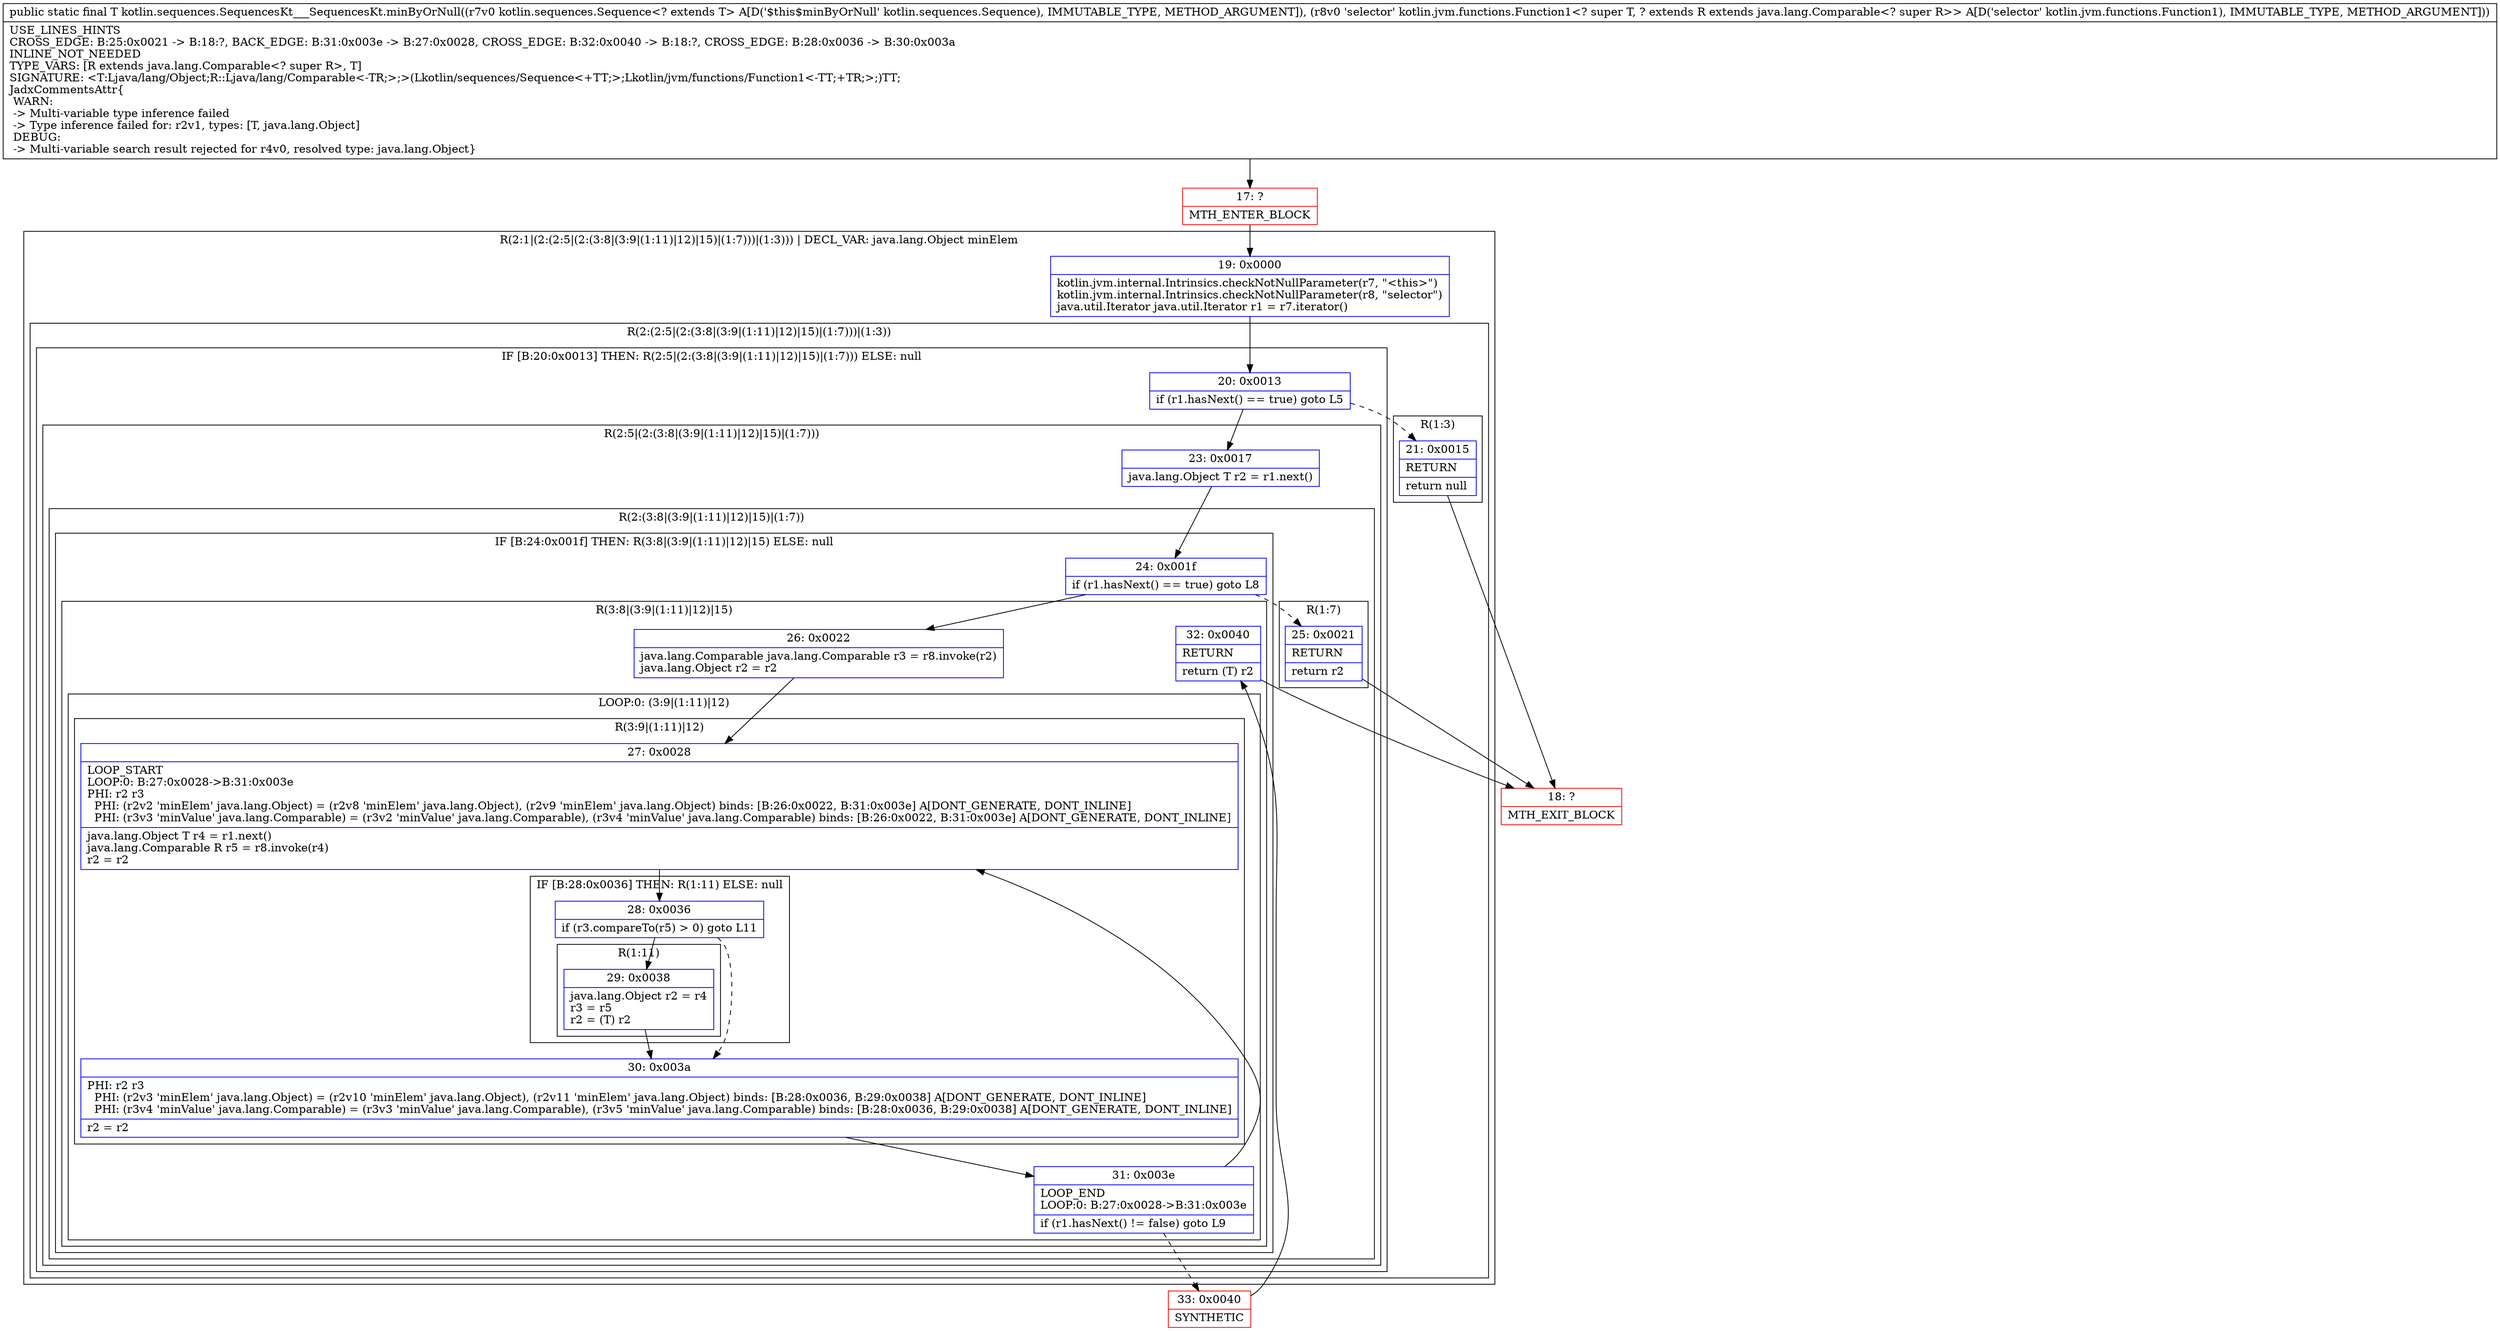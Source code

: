 digraph "CFG forkotlin.sequences.SequencesKt___SequencesKt.minByOrNull(Lkotlin\/sequences\/Sequence;Lkotlin\/jvm\/functions\/Function1;)Ljava\/lang\/Object;" {
subgraph cluster_Region_1511714224 {
label = "R(2:1|(2:(2:5|(2:(3:8|(3:9|(1:11)|12)|15)|(1:7)))|(1:3))) | DECL_VAR: java.lang.Object minElem\l";
node [shape=record,color=blue];
Node_19 [shape=record,label="{19\:\ 0x0000|kotlin.jvm.internal.Intrinsics.checkNotNullParameter(r7, \"\<this\>\")\lkotlin.jvm.internal.Intrinsics.checkNotNullParameter(r8, \"selector\")\ljava.util.Iterator java.util.Iterator r1 = r7.iterator()\l}"];
subgraph cluster_Region_2000608470 {
label = "R(2:(2:5|(2:(3:8|(3:9|(1:11)|12)|15)|(1:7)))|(1:3))";
node [shape=record,color=blue];
subgraph cluster_IfRegion_908430649 {
label = "IF [B:20:0x0013] THEN: R(2:5|(2:(3:8|(3:9|(1:11)|12)|15)|(1:7))) ELSE: null";
node [shape=record,color=blue];
Node_20 [shape=record,label="{20\:\ 0x0013|if (r1.hasNext() == true) goto L5\l}"];
subgraph cluster_Region_639348933 {
label = "R(2:5|(2:(3:8|(3:9|(1:11)|12)|15)|(1:7)))";
node [shape=record,color=blue];
Node_23 [shape=record,label="{23\:\ 0x0017|java.lang.Object T r2 = r1.next()\l}"];
subgraph cluster_Region_176264697 {
label = "R(2:(3:8|(3:9|(1:11)|12)|15)|(1:7))";
node [shape=record,color=blue];
subgraph cluster_IfRegion_95095500 {
label = "IF [B:24:0x001f] THEN: R(3:8|(3:9|(1:11)|12)|15) ELSE: null";
node [shape=record,color=blue];
Node_24 [shape=record,label="{24\:\ 0x001f|if (r1.hasNext() == true) goto L8\l}"];
subgraph cluster_Region_1767972831 {
label = "R(3:8|(3:9|(1:11)|12)|15)";
node [shape=record,color=blue];
Node_26 [shape=record,label="{26\:\ 0x0022|java.lang.Comparable java.lang.Comparable r3 = r8.invoke(r2)\ljava.lang.Object r2 = r2\l}"];
subgraph cluster_LoopRegion_139526308 {
label = "LOOP:0: (3:9|(1:11)|12)";
node [shape=record,color=blue];
Node_31 [shape=record,label="{31\:\ 0x003e|LOOP_END\lLOOP:0: B:27:0x0028\-\>B:31:0x003e\l|if (r1.hasNext() != false) goto L9\l}"];
subgraph cluster_Region_310839506 {
label = "R(3:9|(1:11)|12)";
node [shape=record,color=blue];
Node_27 [shape=record,label="{27\:\ 0x0028|LOOP_START\lLOOP:0: B:27:0x0028\-\>B:31:0x003e\lPHI: r2 r3 \l  PHI: (r2v2 'minElem' java.lang.Object) = (r2v8 'minElem' java.lang.Object), (r2v9 'minElem' java.lang.Object) binds: [B:26:0x0022, B:31:0x003e] A[DONT_GENERATE, DONT_INLINE]\l  PHI: (r3v3 'minValue' java.lang.Comparable) = (r3v2 'minValue' java.lang.Comparable), (r3v4 'minValue' java.lang.Comparable) binds: [B:26:0x0022, B:31:0x003e] A[DONT_GENERATE, DONT_INLINE]\l|java.lang.Object T r4 = r1.next()\ljava.lang.Comparable R r5 = r8.invoke(r4)\lr2 = r2\l}"];
subgraph cluster_IfRegion_520005761 {
label = "IF [B:28:0x0036] THEN: R(1:11) ELSE: null";
node [shape=record,color=blue];
Node_28 [shape=record,label="{28\:\ 0x0036|if (r3.compareTo(r5) \> 0) goto L11\l}"];
subgraph cluster_Region_882239321 {
label = "R(1:11)";
node [shape=record,color=blue];
Node_29 [shape=record,label="{29\:\ 0x0038|java.lang.Object r2 = r4\lr3 = r5\lr2 = (T) r2\l}"];
}
}
Node_30 [shape=record,label="{30\:\ 0x003a|PHI: r2 r3 \l  PHI: (r2v3 'minElem' java.lang.Object) = (r2v10 'minElem' java.lang.Object), (r2v11 'minElem' java.lang.Object) binds: [B:28:0x0036, B:29:0x0038] A[DONT_GENERATE, DONT_INLINE]\l  PHI: (r3v4 'minValue' java.lang.Comparable) = (r3v3 'minValue' java.lang.Comparable), (r3v5 'minValue' java.lang.Comparable) binds: [B:28:0x0036, B:29:0x0038] A[DONT_GENERATE, DONT_INLINE]\l|r2 = r2\l}"];
}
}
Node_32 [shape=record,label="{32\:\ 0x0040|RETURN\l|return (T) r2\l}"];
}
}
subgraph cluster_Region_876713301 {
label = "R(1:7)";
node [shape=record,color=blue];
Node_25 [shape=record,label="{25\:\ 0x0021|RETURN\l|return r2\l}"];
}
}
}
}
subgraph cluster_Region_785110436 {
label = "R(1:3)";
node [shape=record,color=blue];
Node_21 [shape=record,label="{21\:\ 0x0015|RETURN\l|return null\l}"];
}
}
}
Node_17 [shape=record,color=red,label="{17\:\ ?|MTH_ENTER_BLOCK\l}"];
Node_18 [shape=record,color=red,label="{18\:\ ?|MTH_EXIT_BLOCK\l}"];
Node_33 [shape=record,color=red,label="{33\:\ 0x0040|SYNTHETIC\l}"];
MethodNode[shape=record,label="{public static final T kotlin.sequences.SequencesKt___SequencesKt.minByOrNull((r7v0 kotlin.sequences.Sequence\<? extends T\> A[D('$this$minByOrNull' kotlin.sequences.Sequence), IMMUTABLE_TYPE, METHOD_ARGUMENT]), (r8v0 'selector' kotlin.jvm.functions.Function1\<? super T, ? extends R extends java.lang.Comparable\<? super R\>\> A[D('selector' kotlin.jvm.functions.Function1), IMMUTABLE_TYPE, METHOD_ARGUMENT]))  | USE_LINES_HINTS\lCROSS_EDGE: B:25:0x0021 \-\> B:18:?, BACK_EDGE: B:31:0x003e \-\> B:27:0x0028, CROSS_EDGE: B:32:0x0040 \-\> B:18:?, CROSS_EDGE: B:28:0x0036 \-\> B:30:0x003a\lINLINE_NOT_NEEDED\lTYPE_VARS: [R extends java.lang.Comparable\<? super R\>, T]\lSIGNATURE: \<T:Ljava\/lang\/Object;R::Ljava\/lang\/Comparable\<\-TR;\>;\>(Lkotlin\/sequences\/Sequence\<+TT;\>;Lkotlin\/jvm\/functions\/Function1\<\-TT;+TR;\>;)TT;\lJadxCommentsAttr\{\l WARN: \l \-\> Multi\-variable type inference failed\l \-\> Type inference failed for: r2v1, types: [T, java.lang.Object]\l DEBUG: \l \-\> Multi\-variable search result rejected for r4v0, resolved type: java.lang.Object\}\l}"];
MethodNode -> Node_17;Node_19 -> Node_20;
Node_20 -> Node_21[style=dashed];
Node_20 -> Node_23;
Node_23 -> Node_24;
Node_24 -> Node_25[style=dashed];
Node_24 -> Node_26;
Node_26 -> Node_27;
Node_31 -> Node_27;
Node_31 -> Node_33[style=dashed];
Node_27 -> Node_28;
Node_28 -> Node_29;
Node_28 -> Node_30[style=dashed];
Node_29 -> Node_30;
Node_30 -> Node_31;
Node_32 -> Node_18;
Node_25 -> Node_18;
Node_21 -> Node_18;
Node_17 -> Node_19;
Node_33 -> Node_32;
}

